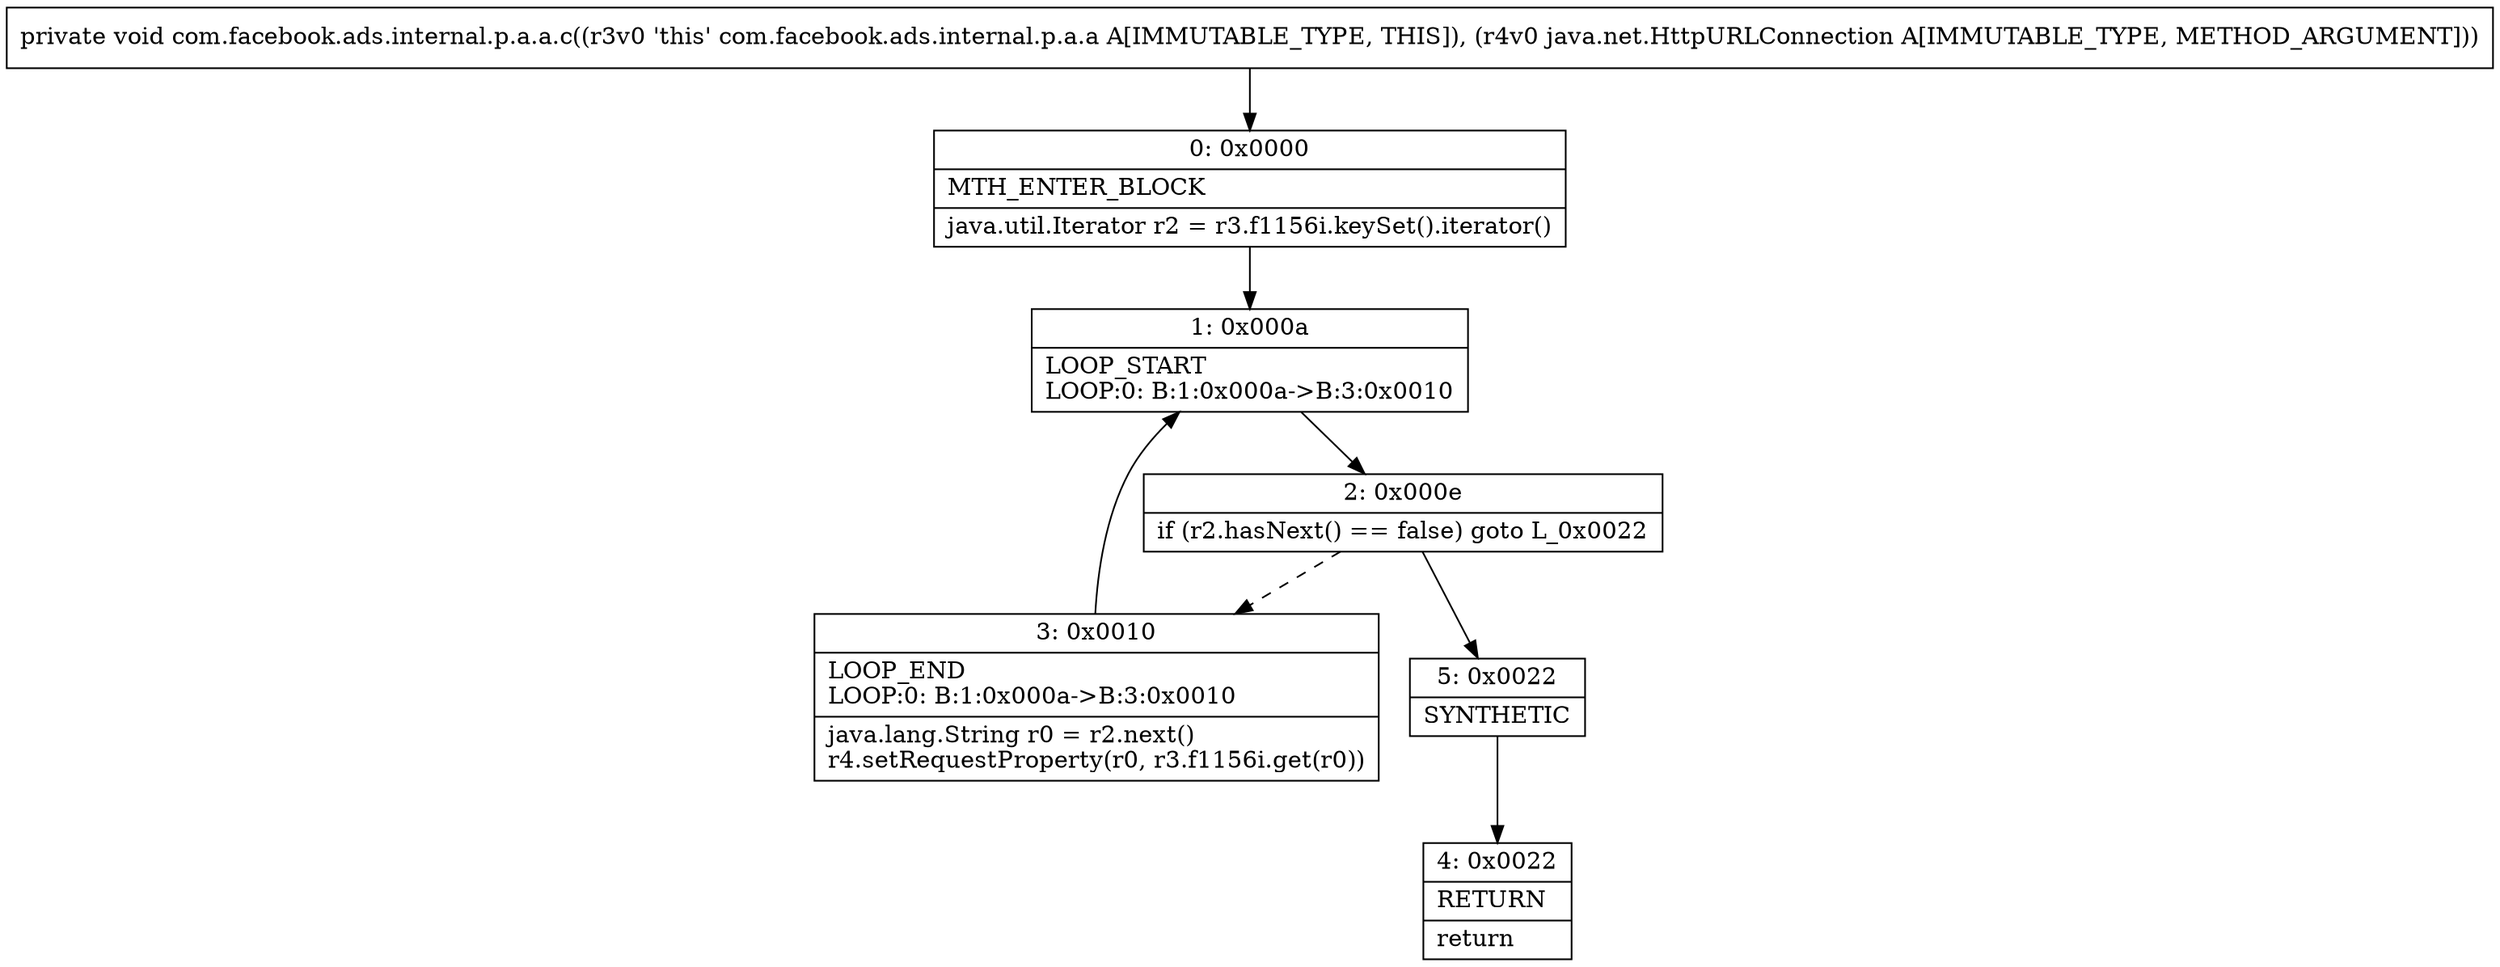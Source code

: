 digraph "CFG forcom.facebook.ads.internal.p.a.a.c(Ljava\/net\/HttpURLConnection;)V" {
Node_0 [shape=record,label="{0\:\ 0x0000|MTH_ENTER_BLOCK\l|java.util.Iterator r2 = r3.f1156i.keySet().iterator()\l}"];
Node_1 [shape=record,label="{1\:\ 0x000a|LOOP_START\lLOOP:0: B:1:0x000a\-\>B:3:0x0010\l}"];
Node_2 [shape=record,label="{2\:\ 0x000e|if (r2.hasNext() == false) goto L_0x0022\l}"];
Node_3 [shape=record,label="{3\:\ 0x0010|LOOP_END\lLOOP:0: B:1:0x000a\-\>B:3:0x0010\l|java.lang.String r0 = r2.next()\lr4.setRequestProperty(r0, r3.f1156i.get(r0))\l}"];
Node_4 [shape=record,label="{4\:\ 0x0022|RETURN\l|return\l}"];
Node_5 [shape=record,label="{5\:\ 0x0022|SYNTHETIC\l}"];
MethodNode[shape=record,label="{private void com.facebook.ads.internal.p.a.a.c((r3v0 'this' com.facebook.ads.internal.p.a.a A[IMMUTABLE_TYPE, THIS]), (r4v0 java.net.HttpURLConnection A[IMMUTABLE_TYPE, METHOD_ARGUMENT])) }"];
MethodNode -> Node_0;
Node_0 -> Node_1;
Node_1 -> Node_2;
Node_2 -> Node_3[style=dashed];
Node_2 -> Node_5;
Node_3 -> Node_1;
Node_5 -> Node_4;
}

